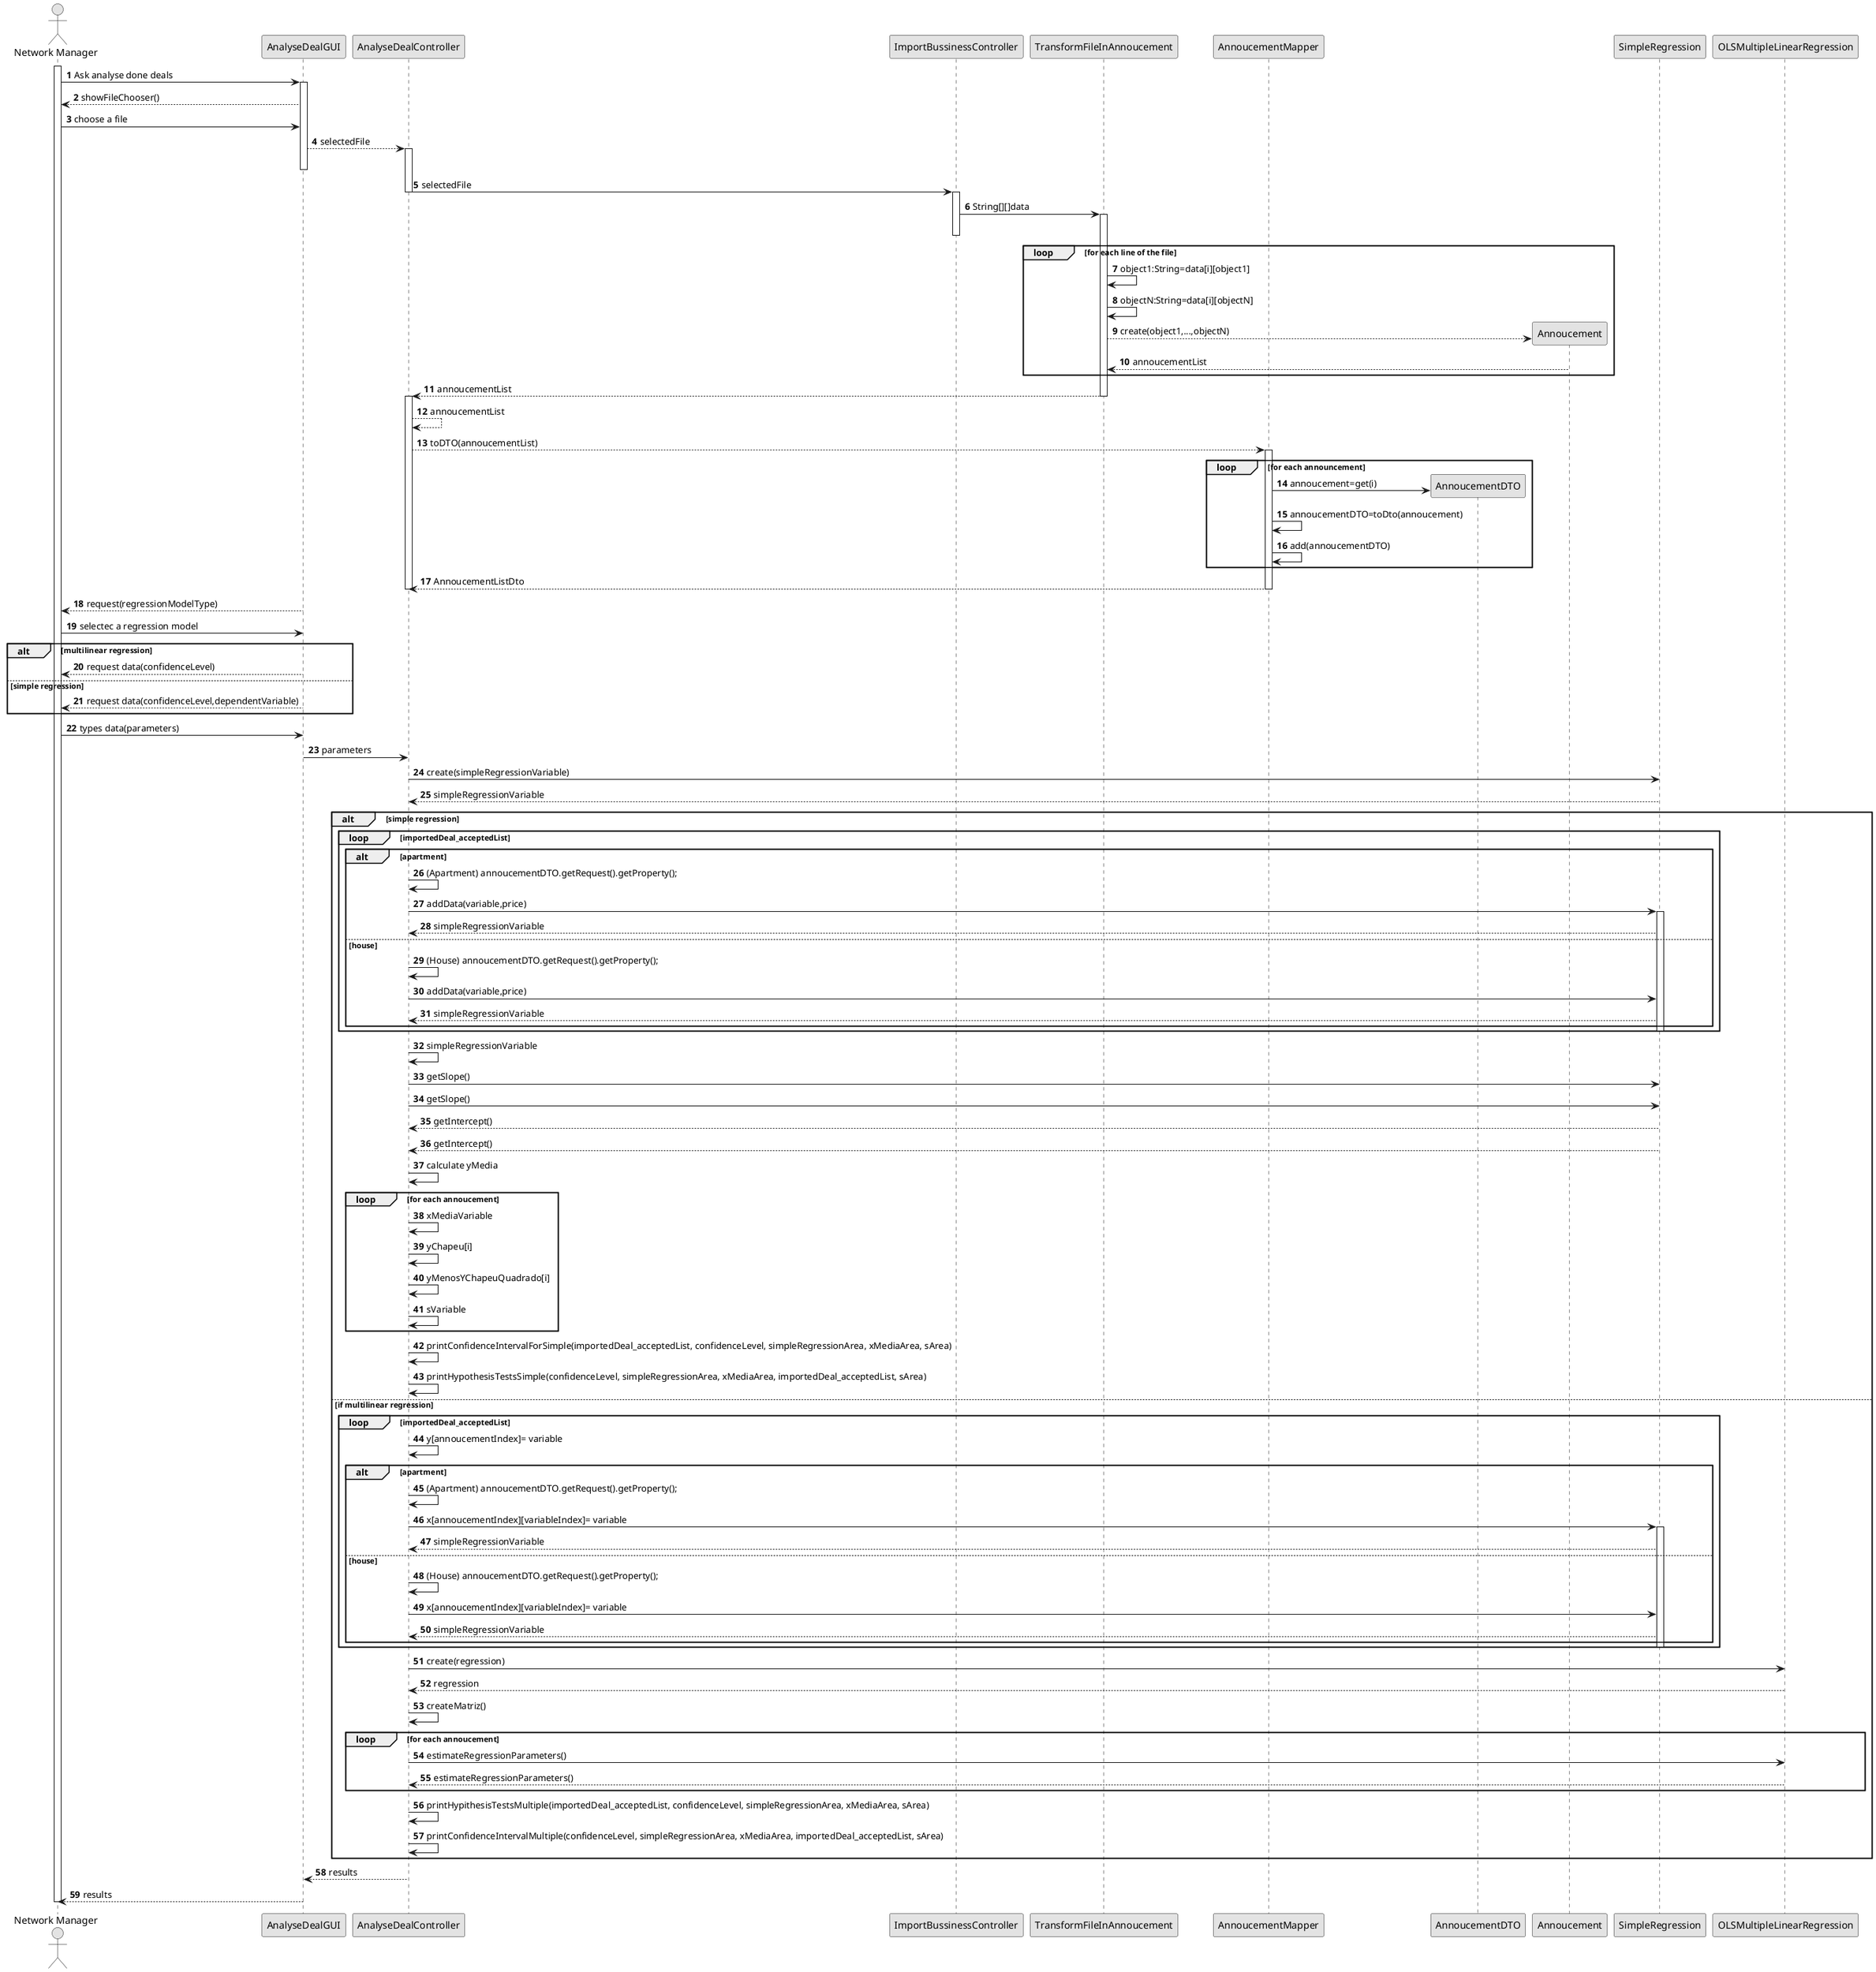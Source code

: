 @startuml
skinparam monochrome true
skinparam packageStyle rectangle
skinparam shadowing false

autonumber

'hide footbox
actor "Network Manager" as ADM
participant "AnalyseDealGUI" as GUI
participant "AnalyseDealController" as GUIController

participant "ImportBussinessController" as ImportController
participant "TransformFileInAnnoucement" as Transformer
participant "AnnoucementMapper" as Mapper
participant "AnnoucementDTO" as DTO




activate ADM

ADM->GUI : Ask analyse done deals
activate GUI
ADM <-- GUI : showFileChooser()


ADM -> GUI : choose a file

GUI --> GUIController : selectedFile
activate GUIController
deactivate GUI
GUIController -> ImportController : selectedFile
deactivate GUIController

activate ImportController
ImportController->Transformer:String[][]data
activate Transformer
deactivate ImportController

loop for each line of the file
Transformer->Transformer:object1:String=data[i][object1]
Transformer->Transformer:objectN:String=data[i][objectN]

Transformer-->Annoucement**:create(object1,...,objectN)

Transformer<--Annoucement:annoucementList

end

Transformer-->GUIController: annoucementList
deactivate Transformer
activate GUIController

GUIController-->GUIController:annoucementList



GUIController-->Mapper:toDTO(annoucementList)
activate Mapper
loop for each announcement
Mapper->DTO**: annoucement=get(i)
Mapper->Mapper:annoucementDTO=toDto(annoucement)
Mapper->Mapper:add(annoucementDTO)
end

                                    Mapper --> GUIController : AnnoucementListDto
                                    deactivate Mapper


deactivate Mapper
deactivate GUI
deactivate GUIController

GUI-->ADM:request(regressionModelType)
ADM->GUI:selectec a regression model
alt multilinear regression
GUI-->ADM:request data(confidenceLevel)
else simple regression
GUI-->ADM:request data(confidenceLevel,dependentVariable)
end
ADM->GUI:types data(parameters)
GUI->GUIController:parameters
GUIController->"SimpleRegression":create(simpleRegressionVariable)
GUIController<--"SimpleRegression":simpleRegressionVariable
alt simple regression
        loop importedDeal_acceptedList


        alt apartment

        GUIController -> GUIController : (Apartment) annoucementDTO.getRequest().getProperty();

        GUIController -> "SimpleRegression" : addData(variable,price)
        activate "SimpleRegression"
        "SimpleRegression" --> GUIController : simpleRegressionVariable


        else house
        GUIController -> GUIController : (House) annoucementDTO.getRequest().getProperty();

        GUIController -> "SimpleRegression" : addData(variable,price)
        "SimpleRegression" --> GUIController : simpleRegressionVariable
        end
        deactivate "SimpleRegression"
        end

        GUIController->GUIController:simpleRegressionVariable
        GUIController->"SimpleRegression":getSlope()
                GUIController->"SimpleRegression":getSlope()

                GUIController<--"SimpleRegression":getIntercept()
                                GUIController<--"SimpleRegression":getIntercept()



         GUIController -> GUIController : calculate yMedia




                loop for each annoucement

                GUIController -> GUIController : xMediaVariable

                GUIController -> GUIController : yChapeu[i]

                GUIController -> GUIController : yMenosYChapeuQuadrado[i]

                GUIController -> GUIController : sVariable

                end

                 GUIController->GUIController:printConfidenceIntervalForSimple(importedDeal_acceptedList, confidenceLevel, simpleRegressionArea, xMediaArea, sArea)
                GUIController->GUIController:printHypothesisTestsSimple(confidenceLevel, simpleRegressionArea, xMediaArea, importedDeal_acceptedList, sArea)

    else if multilinear regression
    loop importedDeal_acceptedList
    GUIController->GUIController:y[annoucementIndex]= variable

        alt apartment

        GUIController -> GUIController : (Apartment) annoucementDTO.getRequest().getProperty();

        GUIController -> "SimpleRegression" :x[annoucementIndex][variableIndex]= variable
        activate "SimpleRegression"
        "SimpleRegression" --> GUIController : simpleRegressionVariable


        else house
        GUIController -> GUIController : (House) annoucementDTO.getRequest().getProperty();

        GUIController -> "SimpleRegression" : x[annoucementIndex][variableIndex]= variable
        "SimpleRegression" --> GUIController : simpleRegressionVariable
        end
        deactivate "SimpleRegression"
        end
        GUIController->OLSMultipleLinearRegression:create(regression)
        OLSMultipleLinearRegression-->GUIController:regression
        GUIController->GUIController:createMatriz()
        loop for each annoucement
        GUIController->OLSMultipleLinearRegression:estimateRegressionParameters()
        GUIController<--OLSMultipleLinearRegression:estimateRegressionParameters()
        end
         GUIController->GUIController:printHypithesisTestsMultiple(importedDeal_acceptedList, confidenceLevel, simpleRegressionArea, xMediaArea, sArea)
                        GUIController->GUIController:printConfidenceIntervalMultiple(confidenceLevel, simpleRegressionArea, xMediaArea, importedDeal_acceptedList, sArea)
    end
    GUI <-- GUIController : results

GUI --> ADM : results

deactivate ADM
@enduml